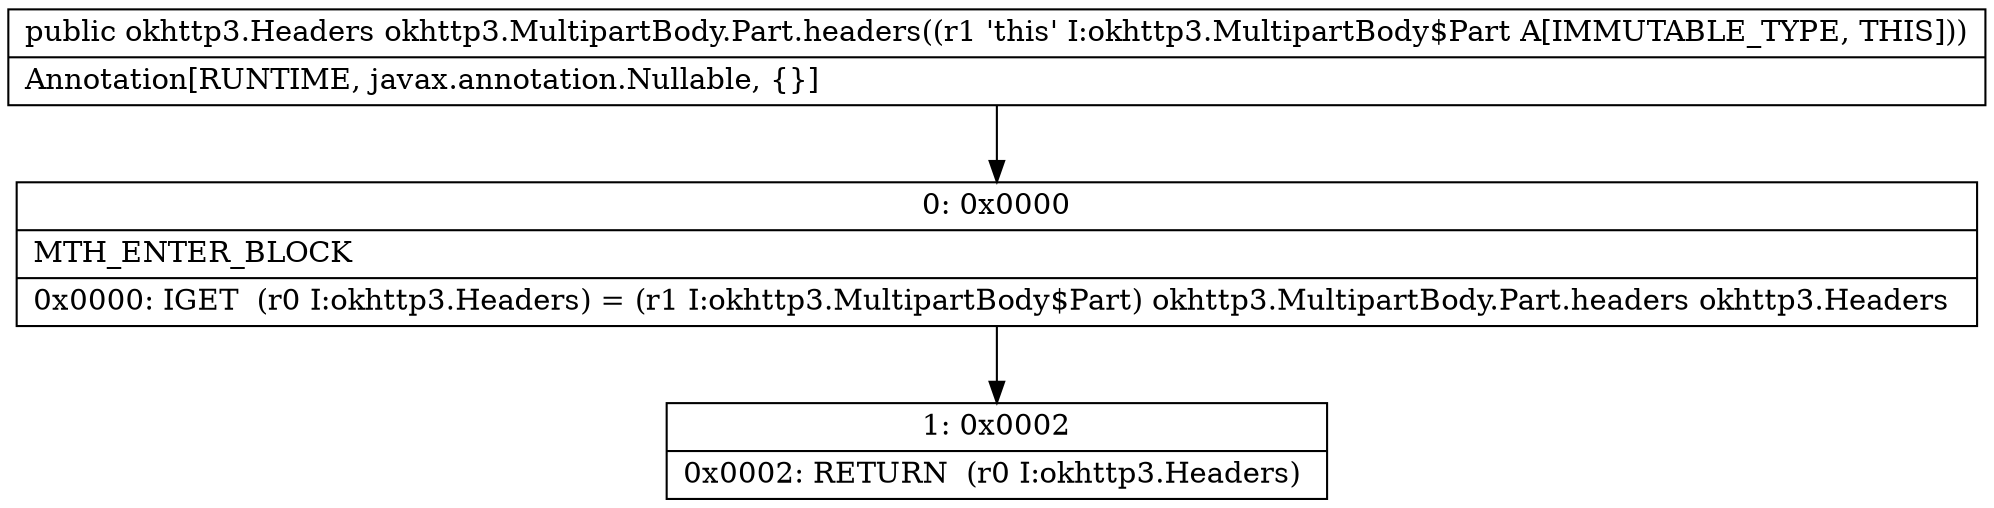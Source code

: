 digraph "CFG forokhttp3.MultipartBody.Part.headers()Lokhttp3\/Headers;" {
Node_0 [shape=record,label="{0\:\ 0x0000|MTH_ENTER_BLOCK\l|0x0000: IGET  (r0 I:okhttp3.Headers) = (r1 I:okhttp3.MultipartBody$Part) okhttp3.MultipartBody.Part.headers okhttp3.Headers \l}"];
Node_1 [shape=record,label="{1\:\ 0x0002|0x0002: RETURN  (r0 I:okhttp3.Headers) \l}"];
MethodNode[shape=record,label="{public okhttp3.Headers okhttp3.MultipartBody.Part.headers((r1 'this' I:okhttp3.MultipartBody$Part A[IMMUTABLE_TYPE, THIS]))  | Annotation[RUNTIME, javax.annotation.Nullable, \{\}]\l}"];
MethodNode -> Node_0;
Node_0 -> Node_1;
}

